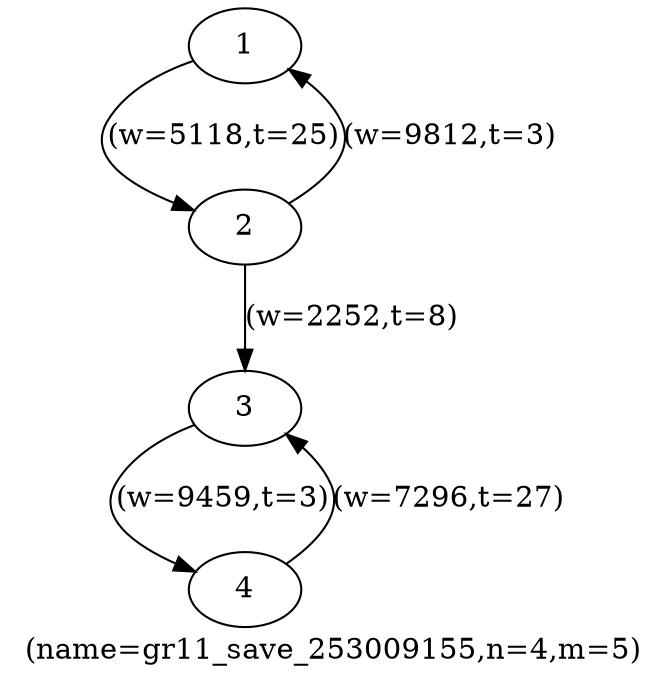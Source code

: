 digraph gr11_save_253009155 {
label="(name=gr11_save_253009155,n=4,m=5)";
	1 -> 2 [label="(w=5118,t=25)"];
	2 -> 1 [label="(w=9812,t=3)"];
	2 -> 3 [label="(w=2252,t=8)"];
	3 -> 4 [label="(w=9459,t=3)"];
	4 -> 3 [label="(w=7296,t=27)"];
4 [label="4"];
1 [label="1"];
3 [label="3"];
2 [label="2"];
}
